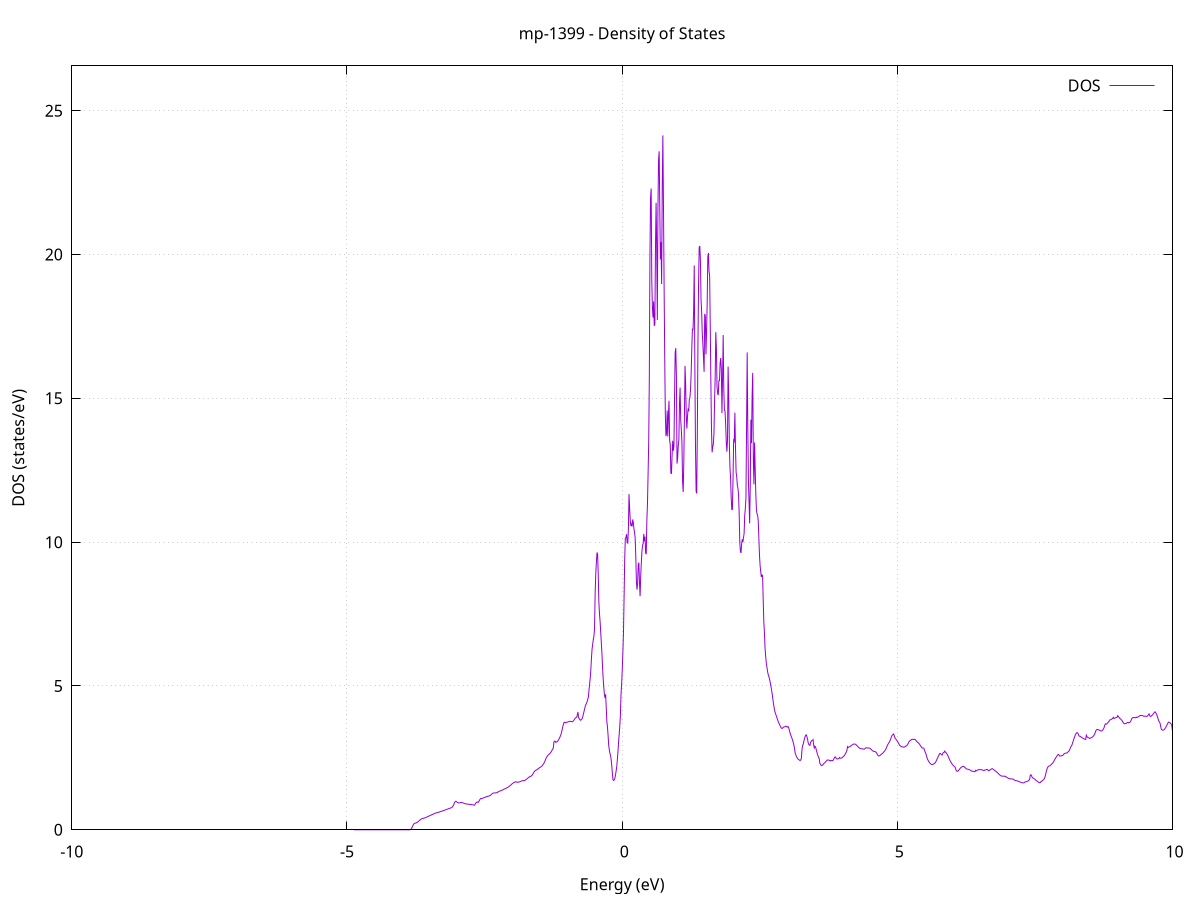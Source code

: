 set title 'mp-1399 - Density of States'
set xlabel 'Energy (eV)'
set ylabel 'DOS (states/eV)'
set grid
set xrange [-10:10]
set yrange [0:26.557]
set xzeroaxis lt -1
set terminal png size 800,600
set output 'mp-1399_dos_gnuplot.png'
plot '-' using 1:2 with lines title 'DOS'
-4.874000 0.000000
-4.862800 0.000000
-4.851700 0.000000
-4.840500 0.000000
-4.829300 0.000000
-4.818100 0.000000
-4.806900 0.000000
-4.795700 0.000000
-4.784600 0.000000
-4.773400 0.000000
-4.762200 0.000000
-4.751000 0.000000
-4.739800 0.000000
-4.728600 0.000000
-4.717500 0.000000
-4.706300 0.000000
-4.695100 0.000000
-4.683900 0.000000
-4.672700 0.000000
-4.661500 0.000000
-4.650400 0.000000
-4.639200 0.000000
-4.628000 0.000000
-4.616800 0.000000
-4.605600 0.000000
-4.594500 0.000000
-4.583300 0.000000
-4.572100 0.000000
-4.560900 0.000000
-4.549700 0.000000
-4.538500 0.000000
-4.527400 0.000000
-4.516200 0.000000
-4.505000 0.000000
-4.493800 0.000000
-4.482600 0.000000
-4.471400 0.000000
-4.460300 0.000000
-4.449100 0.000000
-4.437900 0.000000
-4.426700 0.000000
-4.415500 0.000000
-4.404300 0.000000
-4.393200 0.000000
-4.382000 0.000000
-4.370800 0.000000
-4.359600 0.000000
-4.348400 0.000000
-4.337200 0.000000
-4.326100 0.000000
-4.314900 0.000000
-4.303700 0.000000
-4.292500 0.000000
-4.281300 0.000000
-4.270100 0.000000
-4.259000 0.000000
-4.247800 0.000000
-4.236600 0.000000
-4.225400 0.000000
-4.214200 0.000000
-4.203000 0.000000
-4.191900 0.000000
-4.180700 0.000000
-4.169500 0.000000
-4.158300 0.000000
-4.147100 0.000000
-4.135900 0.000000
-4.124800 0.000000
-4.113600 0.000000
-4.102400 0.000000
-4.091200 0.000000
-4.080000 0.000000
-4.068800 0.000000
-4.057700 0.000000
-4.046500 0.000000
-4.035300 0.000000
-4.024100 0.000000
-4.012900 0.000000
-4.001700 0.000000
-3.990600 0.000000
-3.979400 0.000000
-3.968200 0.000000
-3.957000 0.000000
-3.945800 0.000000
-3.934700 0.000000
-3.923500 0.000000
-3.912300 0.000000
-3.901100 0.000000
-3.889900 0.000000
-3.878700 0.000000
-3.867600 0.000000
-3.856400 0.000100
-3.845200 0.007500
-3.834000 0.027700
-3.822800 0.060600
-3.811600 0.105900
-3.800500 0.154300
-3.789300 0.191100
-3.778100 0.215500
-3.766900 0.227600
-3.755700 0.231300
-3.744500 0.236800
-3.733400 0.246100
-3.722200 0.259300
-3.711000 0.276300
-3.699800 0.294700
-3.688600 0.313700
-3.677400 0.332600
-3.666300 0.350300
-3.655100 0.366700
-3.643900 0.380000
-3.632700 0.389000
-3.621500 0.395500
-3.610300 0.400100
-3.599200 0.404900
-3.588000 0.411200
-3.576800 0.419200
-3.565600 0.428400
-3.554400 0.438200
-3.543200 0.448200
-3.532100 0.458200
-3.520900 0.468200
-3.509700 0.478000
-3.498500 0.487800
-3.487300 0.497500
-3.476100 0.507300
-3.465000 0.517300
-3.453800 0.527100
-3.442600 0.536700
-3.431400 0.546000
-3.420200 0.555000
-3.409000 0.564200
-3.397900 0.573100
-3.386700 0.581100
-3.375500 0.588100
-3.364300 0.594300
-3.353100 0.600100
-3.341900 0.606300
-3.330800 0.612800
-3.319600 0.619700
-3.308400 0.626800
-3.297200 0.633900
-3.286000 0.640900
-3.274800 0.647900
-3.263700 0.655000
-3.252500 0.662200
-3.241300 0.669700
-3.230100 0.677300
-3.218900 0.685200
-3.207800 0.693300
-3.196600 0.701600
-3.185400 0.710000
-3.174200 0.718300
-3.163000 0.726400
-3.151800 0.734100
-3.140700 0.741500
-3.129500 0.748800
-3.118300 0.756300
-3.107100 0.763900
-3.095900 0.771700
-3.084700 0.793600
-3.073600 0.825700
-3.062400 0.862500
-3.051200 0.921800
-3.040000 0.960900
-3.028800 0.988000
-3.017600 0.989900
-3.006500 0.973900
-2.995300 0.953500
-2.984100 0.939000
-2.972900 0.933400
-2.961700 0.934700
-2.950500 0.938700
-2.939400 0.942300
-2.928200 0.945700
-2.917000 0.946200
-2.905800 0.943900
-2.894600 0.937300
-2.883400 0.928600
-2.872300 0.919300
-2.861100 0.911000
-2.849900 0.904500
-2.838700 0.899600
-2.827500 0.895900
-2.816300 0.893300
-2.805200 0.891000
-2.794000 0.888500
-2.782800 0.885700
-2.771600 0.882600
-2.760400 0.879500
-2.749200 0.876700
-2.738100 0.874300
-2.726900 0.872200
-2.715700 0.869000
-2.704500 0.864500
-2.693300 0.859900
-2.682100 0.855200
-2.671000 0.887900
-2.659800 0.922600
-2.648600 0.950600
-2.637400 0.967800
-2.626200 0.959300
-2.615000 0.952100
-2.603900 0.981100
-2.592700 1.025100
-2.581500 1.061700
-2.570300 1.086000
-2.559100 1.084200
-2.548000 1.086500
-2.536800 1.093100
-2.525600 1.102400
-2.514400 1.111500
-2.503200 1.119400
-2.492000 1.128400
-2.480900 1.138100
-2.469700 1.148300
-2.458500 1.156400
-2.447300 1.160700
-2.436100 1.165800
-2.424900 1.172300
-2.413800 1.179700
-2.402600 1.188000
-2.391400 1.196700
-2.380200 1.219000
-2.369000 1.242100
-2.357800 1.262100
-2.346700 1.272800
-2.335500 1.277300
-2.324300 1.281100
-2.313100 1.281800
-2.301900 1.281900
-2.290700 1.283100
-2.279600 1.287700
-2.268400 1.296400
-2.257200 1.310500
-2.246000 1.325100
-2.234800 1.335800
-2.223600 1.344800
-2.212500 1.352600
-2.201300 1.360800
-2.190100 1.369600
-2.178900 1.378900
-2.167700 1.388700
-2.156500 1.399300
-2.145400 1.410100
-2.134200 1.420800
-2.123000 1.431400
-2.111800 1.442000
-2.100600 1.452500
-2.089400 1.463300
-2.078300 1.475100
-2.067100 1.488600
-2.055900 1.504100
-2.044700 1.519800
-2.033500 1.537200
-2.022300 1.556000
-2.011200 1.576700
-2.000000 1.596700
-1.988800 1.614000
-1.977600 1.627900
-1.966400 1.640000
-1.955200 1.651700
-1.944100 1.663500
-1.932900 1.673400
-1.921700 1.663000
-1.910500 1.652200
-1.899300 1.648400
-1.888200 1.654200
-1.877000 1.660100
-1.865800 1.666300
-1.854600 1.673400
-1.843400 1.681500
-1.832200 1.690500
-1.821100 1.700300
-1.809900 1.704900
-1.798700 1.706500
-1.787500 1.708400
-1.776300 1.711500
-1.765100 1.722200
-1.754000 1.734800
-1.742800 1.749600
-1.731600 1.765900
-1.720400 1.784400
-1.709200 1.804900
-1.698000 1.823600
-1.686900 1.837700
-1.675700 1.847500
-1.664500 1.856700
-1.653300 1.869600
-1.642100 1.888200
-1.630900 1.909800
-1.619800 1.944200
-1.608600 1.981500
-1.597400 2.018500
-1.586200 2.043600
-1.575000 2.060900
-1.563800 2.073400
-1.552700 2.083400
-1.541500 2.097500
-1.530300 2.115300
-1.519100 2.132500
-1.507900 2.148600
-1.496700 2.162800
-1.485600 2.176100
-1.474400 2.189800
-1.463200 2.203400
-1.452000 2.228200
-1.440800 2.257300
-1.429600 2.291300
-1.418500 2.323800
-1.407300 2.365000
-1.396100 2.419200
-1.384900 2.473200
-1.373700 2.521200
-1.362500 2.553900
-1.351400 2.580600
-1.340200 2.607200
-1.329000 2.625900
-1.317800 2.642400
-1.306600 2.663800
-1.295400 2.693500
-1.284300 2.729700
-1.273100 2.767600
-1.261900 2.806500
-1.250700 2.841400
-1.239500 3.052700
-1.228400 3.081500
-1.217200 3.077800
-1.206000 3.038200
-1.194800 3.047900
-1.183600 3.062200
-1.172400 3.081800
-1.161300 3.109700
-1.150100 3.145900
-1.138900 3.189800
-1.127700 3.237100
-1.116500 3.283600
-1.105300 3.355900
-1.094200 3.447300
-1.083000 3.547000
-1.071800 3.636600
-1.060600 3.712000
-1.049400 3.739500
-1.038200 3.731500
-1.027100 3.716600
-1.015900 3.721500
-1.004700 3.738600
-0.993500 3.746900
-0.982300 3.749400
-0.971100 3.756300
-0.960000 3.767100
-0.948800 3.772500
-0.937600 3.768700
-0.926400 3.762500
-0.915200 3.756300
-0.904000 3.756800
-0.892900 3.770800
-0.881700 3.793500
-0.870500 3.827000
-0.859300 3.866500
-0.848100 3.890200
-0.836900 3.898900
-0.825800 3.916100
-0.814600 3.992700
-0.803400 4.094100
-0.792200 3.909800
-0.781000 3.865000
-0.769800 3.831500
-0.758700 3.808700
-0.747500 3.815100
-0.736300 3.839200
-0.725100 3.869800
-0.713900 3.937600
-0.702700 4.037300
-0.691600 4.122100
-0.680400 4.209900
-0.669200 4.305900
-0.658000 4.352100
-0.646800 4.399700
-0.635600 4.465400
-0.624500 4.538000
-0.613300 4.616800
-0.602100 4.861600
-0.590900 5.069500
-0.579700 5.280800
-0.568600 5.579500
-0.557400 5.972600
-0.546200 6.287900
-0.535000 6.457400
-0.523800 6.621000
-0.512600 6.731500
-0.501500 6.995200
-0.490300 8.246200
-0.479100 8.910500
-0.467900 9.300900
-0.456700 9.639500
-0.445500 9.579300
-0.434400 8.875000
-0.423200 7.916800
-0.412000 7.519600
-0.400800 7.243300
-0.389600 6.879200
-0.378400 6.503300
-0.367300 6.133600
-0.356100 5.641900
-0.344900 5.256600
-0.333700 4.960000
-0.322500 4.705200
-0.311300 4.582800
-0.300200 4.709900
-0.289000 4.246500
-0.277800 3.756800
-0.266600 3.566800
-0.255400 3.277500
-0.244200 2.927200
-0.233100 2.783000
-0.221900 2.654100
-0.210700 2.581400
-0.199500 2.437400
-0.188300 2.220300
-0.177100 1.944400
-0.166000 1.734900
-0.154800 1.712700
-0.143600 1.735900
-0.132400 1.790600
-0.121200 1.900900
-0.110000 2.033300
-0.098900 2.185300
-0.087700 2.417100
-0.076500 2.707900
-0.065300 3.031300
-0.054100 3.313600
-0.042900 3.608000
-0.031800 3.976100
-0.020600 4.718400
-0.009400 5.050600
0.001800 5.565300
0.013000 6.145800
0.024200 6.850500
0.035300 8.089600
0.046500 9.407200
0.057700 10.133600
0.068900 10.153900
0.080100 10.275800
0.091200 9.994100
0.102400 9.968200
0.113600 10.467900
0.124800 11.669100
0.136000 11.177700
0.147200 10.767300
0.158300 10.564000
0.169500 10.621300
0.180700 10.543100
0.191900 10.788600
0.203100 10.672600
0.214300 10.469800
0.225400 10.336900
0.236600 10.146500
0.247800 9.503000
0.259000 8.639300
0.270200 8.349800
0.281400 8.573500
0.292500 9.224100
0.303700 9.287200
0.314900 8.587900
0.326100 8.117700
0.337300 8.820200
0.348500 9.281200
0.359600 9.679900
0.370800 9.882900
0.382000 9.956300
0.393200 10.285200
0.404400 10.029900
0.415600 10.188500
0.426700 9.623500
0.437900 9.580900
0.449100 10.752800
0.460300 11.347300
0.471500 12.385500
0.482700 13.477300
0.493800 15.718700
0.505000 19.903500
0.516200 21.965100
0.527400 22.291600
0.538600 19.079100
0.549800 18.177600
0.560900 17.808200
0.572100 18.370300
0.583300 17.519500
0.594500 17.580600
0.605700 20.264900
0.616900 21.796500
0.628000 20.224700
0.639200 17.722400
0.650400 21.608100
0.661600 23.282500
0.672800 23.587400
0.684000 21.579700
0.695100 19.830400
0.706300 20.428900
0.717500 18.973600
0.728700 22.333200
0.739900 24.142400
0.751000 21.690100
0.762200 18.956000
0.773400 16.478400
0.784600 14.446600
0.795800 13.688400
0.807000 13.779600
0.818100 14.576200
0.829300 13.670700
0.840500 14.412000
0.851700 14.917100
0.862900 13.542600
0.874100 13.386600
0.885200 12.399300
0.896400 12.388500
0.907600 13.020300
0.918800 13.525400
0.930000 13.176800
0.941200 13.340300
0.952300 15.070700
0.963500 16.589800
0.974700 16.744000
0.985900 15.720700
0.997100 12.730300
1.008300 12.919600
1.019400 13.351400
1.030600 13.547600
1.041800 14.815800
1.053000 15.371700
1.064200 14.247000
1.075400 13.904500
1.086500 13.452400
1.097700 12.124000
1.108900 11.742500
1.120100 12.740300
1.131300 14.318000
1.142500 16.126600
1.153600 15.499200
1.164800 14.398200
1.176000 13.947400
1.187200 14.356400
1.198400 14.647300
1.209600 14.548300
1.220700 14.963000
1.231900 15.032500
1.243100 15.329200
1.254300 15.886100
1.265500 16.717800
1.276700 17.419200
1.287800 17.369600
1.299000 18.056700
1.310200 19.620200
1.321400 16.071900
1.332600 13.344400
1.343800 11.777900
1.354900 11.693400
1.366100 13.799600
1.377300 16.899800
1.388500 18.979800
1.399700 20.241100
1.410800 20.295700
1.422000 19.798300
1.433200 18.447700
1.444400 18.025200
1.455600 17.255100
1.466800 16.892100
1.477900 16.407300
1.489100 15.920600
1.500300 17.936400
1.511500 17.858900
1.522700 16.526300
1.533900 17.337600
1.545000 18.271300
1.556200 19.915400
1.567400 20.053200
1.578600 19.427900
1.589800 19.247600
1.601000 17.494500
1.612100 15.576400
1.623300 13.926200
1.634500 13.121100
1.645700 13.315000
1.656900 13.405300
1.668100 13.771800
1.679200 14.867400
1.690400 15.727100
1.701600 17.300900
1.712800 16.721400
1.724000 15.407500
1.735200 15.167200
1.746300 15.108400
1.757500 15.606500
1.768700 15.613700
1.779900 16.216000
1.791100 16.402100
1.802300 16.017200
1.813400 14.486800
1.824600 15.702200
1.835800 17.198800
1.847000 15.312100
1.858200 14.585200
1.869400 14.561400
1.880500 14.099400
1.891700 13.486300
1.902900 13.145900
1.914100 13.549300
1.925300 16.101800
1.936500 15.006600
1.947600 13.477800
1.958800 12.598800
1.970000 12.237000
1.981200 11.557000
1.992400 11.131400
2.003600 11.137900
2.014700 12.189800
2.025900 13.542800
2.037100 13.505300
2.048300 14.499900
2.059500 13.288000
2.070600 12.423800
2.081800 12.282600
2.093000 11.979000
2.104200 11.866900
2.115400 11.643500
2.126600 10.977700
2.137700 9.975300
2.148900 9.673400
2.160100 9.624600
2.171300 9.939800
2.182500 10.097900
2.193700 9.999400
2.204800 10.153000
2.216000 10.301800
2.227200 10.914900
2.238400 11.174700
2.249600 11.543500
2.260800 14.034800
2.271900 16.592700
2.283100 13.960700
2.294300 12.165900
2.305500 11.410500
2.316700 10.651300
2.327900 11.994200
2.339000 14.256200
2.350200 13.439600
2.361400 15.062700
2.372600 15.884700
2.383800 12.846900
2.395000 12.006500
2.406100 13.463500
2.417300 12.574700
2.428500 11.685500
2.439700 11.139600
2.450900 10.977600
2.462100 10.930300
2.473200 10.726800
2.484400 10.124200
2.495600 9.541100
2.506800 9.180900
2.518000 8.970600
2.529200 8.786800
2.540300 8.858500
2.551500 8.840200
2.562700 8.028700
2.573900 7.245200
2.585100 6.853800
2.596300 6.321300
2.607400 6.039900
2.618600 5.809400
2.629800 5.659000
2.641000 5.518400
2.652200 5.409200
2.663400 5.337300
2.674500 5.273300
2.685700 5.171800
2.696900 5.054800
2.708100 4.935300
2.719300 4.808300
2.730400 4.665700
2.741600 4.497700
2.752800 4.346000
2.764000 4.218800
2.775200 4.108300
2.786400 4.037800
2.797500 3.980300
2.808700 3.918800
2.819900 3.850200
2.831100 3.788600
2.842300 3.732900
2.853500 3.685200
2.864600 3.639400
2.875800 3.591500
2.887000 3.551700
2.898200 3.526300
2.909400 3.526400
2.920600 3.545100
2.931700 3.566500
2.942900 3.575000
2.954100 3.580300
2.965300 3.589400
2.976500 3.602100
2.987700 3.587600
2.998800 3.567500
3.010000 3.585500
3.021200 3.577800
3.032400 3.502600
3.043600 3.415500
3.054800 3.340600
3.065900 3.275300
3.077100 3.223200
3.088300 3.164800
3.099500 3.094700
3.110700 3.023700
3.121900 2.932100
3.133000 2.819600
3.144200 2.660300
3.155400 2.603700
3.166600 2.553200
3.177800 2.509600
3.189000 2.473900
3.200100 2.446300
3.211300 2.436000
3.222500 2.419800
3.233700 2.408400
3.244900 2.429900
3.256100 2.477500
3.267200 2.770300
3.278400 2.935300
3.289600 2.967800
3.300800 3.068200
3.312000 3.163000
3.323200 3.233900
3.334300 3.286800
3.345500 3.300600
3.356700 3.237900
3.367900 3.163300
3.379100 3.033100
3.390200 2.970500
3.401400 2.942200
3.412600 2.933400
3.423800 3.031700
3.435000 3.075200
3.446200 3.102700
3.457300 3.109500
3.468500 3.134800
3.479700 2.959600
3.490900 2.845600
3.502100 2.904000
3.513300 2.882200
3.524400 2.805600
3.535600 2.719800
3.546800 2.634900
3.558000 2.575600
3.569200 2.521800
3.580400 2.473100
3.591500 2.320600
3.602700 2.270800
3.613900 2.250000
3.625100 2.229900
3.636300 2.238600
3.647500 2.259300
3.658600 2.290500
3.669800 2.311000
3.681000 2.326100
3.692200 2.349400
3.703400 2.376600
3.714600 2.398500
3.725700 2.425400
3.736900 2.423000
3.748100 2.425100
3.759300 2.419200
3.770500 2.404700
3.781700 2.391800
3.792800 2.408600
3.804000 2.412800
3.815200 2.407200
3.826400 2.407100
3.837600 2.426000
3.848800 2.472900
3.859900 2.515800
3.871100 2.535700
3.882300 2.510100
3.893500 2.469900
3.904700 2.464200
3.915900 2.464600
3.927000 2.465600
3.938200 2.475000
3.949400 2.513100
3.960600 2.491500
3.971800 2.490400
3.983000 2.492000
3.994100 2.501000
4.005300 2.518100
4.016500 2.539800
4.027700 2.560200
4.038900 2.586800
4.050000 2.620100
4.061200 2.658300
4.072400 2.701100
4.083600 2.750100
4.094800 2.888900
4.106000 2.858500
4.117100 2.877600
4.128300 2.880400
4.139500 2.891300
4.150700 2.910400
4.161900 2.926800
4.173100 2.941700
4.184200 2.953700
4.195400 2.966300
4.206600 2.979900
4.217800 2.982900
4.229000 2.980100
4.240200 2.971400
4.251300 2.956500
4.262500 2.934300
4.273700 2.909200
4.284900 2.885500
4.296100 2.863900
4.307300 2.845600
4.318400 2.830500
4.329600 2.822400
4.340800 2.817400
4.352000 2.814100
4.363200 2.811400
4.374400 2.809200
4.385500 2.806900
4.396700 2.800500
4.407900 2.814100
4.419100 2.834500
4.430300 2.853300
4.441500 2.846900
4.452600 2.844100
4.463800 2.843500
4.475000 2.843200
4.486200 2.841900
4.497400 2.837800
4.508600 2.823700
4.519700 2.803600
4.530900 2.782500
4.542100 2.758900
4.553300 2.742800
4.564500 2.734200
4.575700 2.723200
4.586800 2.720400
4.598000 2.717000
4.609200 2.704700
4.620400 2.677500
4.631600 2.639700
4.642800 2.601100
4.653900 2.576200
4.665100 2.565600
4.676300 2.571600
4.687500 2.588300
4.698700 2.605200
4.709800 2.622900
4.721000 2.641500
4.732200 2.659600
4.743400 2.680900
4.754600 2.705500
4.765800 2.730300
4.776900 2.758700
4.788100 2.794100
4.799300 2.836300
4.810500 2.892700
4.821700 2.944300
4.832900 2.981200
4.844000 3.015700
4.855200 3.052600
4.866400 3.092100
4.877600 3.143600
4.888800 3.206300
4.900000 3.266200
4.911100 3.295100
4.922300 3.311800
4.933500 3.329800
4.944700 3.264800
4.955900 3.193900
4.967100 3.163800
4.978200 3.141100
4.989400 3.113600
5.000600 3.082000
5.011800 3.047300
5.023000 3.004700
5.034200 2.964500
5.045300 2.936200
5.056500 2.912200
5.067700 2.897100
5.078900 2.888800
5.090100 2.883400
5.101300 2.877400
5.112400 2.874100
5.123600 2.876500
5.134800 2.882100
5.146000 2.894200
5.157200 2.914400
5.168400 2.915900
5.179500 2.941300
5.190700 2.976900
5.201900 3.020200
5.213100 3.063500
5.224300 3.084500
5.235500 3.103400
5.246600 3.121200
5.257800 3.137800
5.269000 3.146100
5.280200 3.145400
5.291400 3.138100
5.302600 3.144400
5.313700 3.146300
5.324900 3.136400
5.336100 3.113900
5.347300 3.084500
5.358500 3.059900
5.369600 3.041500
5.380800 3.026300
5.392000 3.003600
5.403200 2.974800
5.414400 2.941700
5.425600 2.907100
5.436700 2.877600
5.447900 2.852800
5.459100 2.839000
5.470300 2.842700
5.481500 2.835400
5.492700 2.776200
5.503800 2.710500
5.515000 2.657900
5.526200 2.605200
5.537400 2.517300
5.548600 2.458200
5.559800 2.412800
5.570900 2.375200
5.582100 2.342700
5.593300 2.315700
5.604500 2.293800
5.615700 2.277700
5.626900 2.268600
5.638000 2.271800
5.649200 2.278300
5.660400 2.287500
5.671600 2.300800
5.682800 2.315000
5.694000 2.343400
5.705100 2.389600
5.716300 2.433900
5.727500 2.482800
5.738700 2.528800
5.749900 2.569700
5.761100 2.616600
5.772200 2.654000
5.783400 2.649300
5.794600 2.626000
5.805800 2.603400
5.817000 2.603500
5.828200 2.664200
5.839300 2.688500
5.850500 2.691600
5.861700 2.736400
5.872900 2.701200
5.884100 2.681600
5.895300 2.656200
5.906400 2.622400
5.917600 2.581600
5.928800 2.532800
5.940000 2.480500
5.951200 2.430200
5.962400 2.389900
5.973500 2.350800
5.984700 2.318100
5.995900 2.283500
6.007100 2.255500
6.018300 2.233400
6.029400 2.209000
6.040600 2.193000
6.051800 2.171900
6.063000 2.098700
6.074200 2.050300
6.085400 2.033600
6.096500 2.034100
6.107700 2.051100
6.118900 2.076500
6.130100 2.105600
6.141300 2.134000
6.152500 2.155600
6.163600 2.173900
6.174800 2.186600
6.186000 2.200100
6.197200 2.212500
6.208400 2.199300
6.219600 2.183100
6.230700 2.163300
6.241900 2.139400
6.253100 2.115400
6.264300 2.114000
6.275500 2.109800
6.286700 2.103000
6.297800 2.096500
6.309000 2.088600
6.320200 2.077800
6.331400 2.065100
6.342600 2.050400
6.353800 2.041700
6.364900 2.035900
6.376100 2.031800
6.387300 2.027300
6.398500 2.021900
6.409700 2.015900
6.420900 2.066100
6.432000 2.048600
6.443200 2.061500
6.454400 2.071700
6.465600 2.080000
6.476800 2.091000
6.488000 2.098600
6.499100 2.089400
6.510300 2.085300
6.521500 2.087400
6.532700 2.088400
6.543900 2.081000
6.555100 2.070000
6.566200 2.063700
6.577400 2.061800
6.588600 2.076800
6.599800 2.080900
6.611000 2.084500
6.622200 2.094000
6.633300 2.099000
6.644500 2.081700
6.655700 2.055800
6.666900 2.056100
6.678100 2.070000
6.689200 2.085400
6.700400 2.100800
6.711600 2.114000
6.722800 2.124200
6.734000 2.114500
6.745200 2.097400
6.756300 2.078900
6.767500 2.063700
6.778700 2.050100
6.789900 2.031100
6.801100 2.012400
6.812300 1.998100
6.823400 1.982500
6.834600 1.956000
6.845800 1.934200
6.857000 1.913200
6.868200 1.894900
6.879400 1.878700
6.890500 1.868600
6.901700 1.866500
6.912900 1.866500
6.924100 1.865800
6.935300 1.860900
6.946500 1.857000
6.957600 1.864900
6.968800 1.851300
6.980000 1.835600
6.991200 1.820200
7.002400 1.805700
7.013600 1.794300
7.024700 1.786200
7.035900 1.779700
7.047100 1.774100
7.058300 1.770400
7.069500 1.767100
7.080700 1.763200
7.091800 1.763200
7.103000 1.767100
7.114200 1.746200
7.125400 1.731500
7.136600 1.719600
7.147800 1.711800
7.158900 1.706700
7.170100 1.703100
7.181300 1.697800
7.192500 1.690600
7.203700 1.682000
7.214900 1.672000
7.226000 1.664400
7.237200 1.656200
7.248400 1.646800
7.259600 1.638100
7.270800 1.630600
7.282000 1.628200
7.293100 1.630600
7.304300 1.637600
7.315500 1.651000
7.326700 1.663800
7.337900 1.674300
7.349000 1.680200
7.360200 1.684900
7.371400 1.691300
7.382600 1.704500
7.393800 1.726300
7.405000 1.766100
7.416100 1.901700
7.427300 1.913200
7.438500 1.884200
7.449700 1.823400
7.460900 1.805300
7.472100 1.788500
7.483200 1.772900
7.494400 1.766600
7.505600 1.743400
7.516800 1.723700
7.528000 1.704700
7.539200 1.691400
7.550300 1.676100
7.561500 1.656600
7.572700 1.643400
7.583900 1.633600
7.595100 1.639100
7.606300 1.669300
7.617400 1.681100
7.628600 1.695200
7.639800 1.714100
7.651000 1.732300
7.662200 1.755600
7.673400 1.789400
7.684500 1.845800
7.695700 1.928400
7.706900 2.025000
7.718100 2.102900
7.729300 2.157500
7.740500 2.195900
7.751600 2.211600
7.762800 2.219500
7.774000 2.227700
7.785200 2.242000
7.796400 2.267800
7.807600 2.293200
7.818700 2.311400
7.829900 2.334400
7.841100 2.370500
7.852300 2.413300
7.863500 2.452600
7.874700 2.488800
7.885800 2.524500
7.897000 2.555800
7.908200 2.583400
7.919400 2.612700
7.930600 2.618800
7.941800 2.588400
7.952900 2.562600
7.964100 2.564100
7.975300 2.571100
7.986500 2.570600
7.997700 2.579700
8.008800 2.590000
8.020000 2.609300
8.031200 2.648000
8.042400 2.656400
8.053600 2.662500
8.064800 2.665600
8.075900 2.668900
8.087100 2.679600
8.098300 2.700500
8.109500 2.720600
8.120700 2.739900
8.131900 2.781600
8.143000 2.846500
8.154200 2.889900
8.165400 2.916100
8.176600 2.970000
8.187800 3.035300
8.199000 3.106400
8.210100 3.169300
8.221300 3.226500
8.232500 3.292700
8.243700 3.334200
8.254900 3.360900
8.266100 3.380300
8.277200 3.364500
8.288400 3.330500
8.299600 3.263800
8.310800 3.254100
8.322000 3.245400
8.333200 3.234200
8.344300 3.219700
8.355500 3.203500
8.366700 3.189300
8.377900 3.177100
8.389100 3.163900
8.400300 3.152100
8.411400 3.143400
8.422600 3.140900
8.433800 3.288300
8.445000 3.240400
8.456200 3.216000
8.467400 3.200900
8.478500 3.199900
8.489700 3.180400
8.500900 3.179300
8.512100 3.188000
8.523300 3.199200
8.534500 3.210600
8.545600 3.223300
8.556800 3.243200
8.568000 3.271000
8.579200 3.305700
8.590400 3.348100
8.601600 3.410700
8.612700 3.464200
8.623900 3.483300
8.635100 3.482300
8.646300 3.485300
8.657500 3.471900
8.668600 3.466400
8.679800 3.453000
8.691000 3.439500
8.702200 3.432800
8.713400 3.436500
8.724600 3.455900
8.735700 3.477900
8.746900 3.511200
8.758100 3.559100
8.769300 3.633100
8.780500 3.682600
8.791700 3.672600
8.802800 3.677000
8.814000 3.697900
8.825200 3.720100
8.836400 3.748600
8.847600 3.776900
8.858800 3.813700
8.869900 3.825100
8.881100 3.833000
8.892300 3.843500
8.903500 3.859300
8.914700 3.880600
8.925900 3.909200
8.937000 3.868800
8.948200 3.879500
8.959400 3.887700
8.970600 3.898300
8.981800 3.908500
8.993000 3.909300
9.004100 3.967100
9.015300 3.938400
9.026500 3.911400
9.037700 3.882800
9.048900 3.858000
9.060100 3.853500
9.071200 3.818300
9.082400 3.798500
9.093600 3.762700
9.104800 3.719700
9.116000 3.699800
9.127200 3.684800
9.138300 3.688300
9.149500 3.691900
9.160700 3.696600
9.171900 3.714000
9.183100 3.731800
9.194300 3.731600
9.205400 3.716400
9.216600 3.727900
9.227800 3.742700
9.239000 3.764700
9.250200 3.821700
9.261400 3.870100
9.272500 3.889400
9.283700 3.905100
9.294900 3.901300
9.306100 3.894400
9.317300 3.898600
9.328400 3.894100
9.339600 3.917500
9.350800 3.902000
9.362000 3.909300
9.373200 3.919900
9.384400 3.934600
9.395500 3.952500
9.406700 3.969000
9.417900 3.974100
9.429100 3.978700
9.440300 3.974500
9.451500 3.970600
9.462600 3.964500
9.473800 3.947000
9.485000 3.945300
9.496200 3.947800
9.507400 3.949900
9.518600 3.945700
9.529700 3.940900
9.540900 3.949800
9.552100 3.969200
9.563300 4.002500
9.574500 4.028800
9.585700 3.967400
9.596800 3.940800
9.608000 3.944700
9.619200 3.960600
9.630400 3.984000
9.641600 4.005900
9.652800 4.032900
9.663900 4.061200
9.675100 4.096400
9.686300 4.096800
9.697500 4.066300
9.708700 4.024500
9.719900 3.969500
9.731000 3.903100
9.742200 3.831600
9.753400 3.771700
9.764600 3.741600
9.775800 3.691800
9.787000 3.573200
9.798100 3.494400
9.809300 3.473600
9.820500 3.463800
9.831700 3.462600
9.842900 3.473800
9.854100 3.493100
9.865200 3.519900
9.876400 3.555600
9.887600 3.596200
9.898800 3.638000
9.910000 3.684000
9.921200 3.727800
9.932300 3.744700
9.943500 3.724600
9.954700 3.717400
9.965900 3.698700
9.977100 3.671600
9.988300 3.621700
9.999400 3.433600
10.010600 3.360300
10.021800 3.308400
10.033000 3.264000
10.044200 3.229100
10.055300 3.206500
10.066500 3.222900
10.077700 3.251400
10.088900 3.276400
10.100100 3.299200
10.111300 3.329400
10.122400 3.383400
10.133600 3.387100
10.144800 3.373500
10.156000 3.390400
10.167200 3.433700
10.178400 3.485400
10.189500 3.537500
10.200700 3.602900
10.211900 3.675800
10.223100 3.720700
10.234300 3.770500
10.245500 3.826100
10.256600 3.893600
10.267800 3.930500
10.279000 3.944900
10.290200 3.963600
10.301400 3.983100
10.312600 3.983700
10.323700 3.985900
10.334900 3.989500
10.346100 3.988200
10.357300 3.981300
10.368500 3.971300
10.379700 3.963100
10.390800 3.952100
10.402000 3.936200
10.413200 3.924100
10.424400 3.929200
10.435600 3.944300
10.446800 3.948000
10.457900 3.941400
10.469100 3.940500
10.480300 3.947000
10.491500 3.935000
10.502700 3.917900
10.513900 3.906800
10.525000 3.889400
10.536200 3.872500
10.547400 3.827300
10.558600 3.815300
10.569800 3.815700
10.581000 3.801500
10.592100 3.812000
10.603300 3.833600
10.614500 3.837900
10.625700 3.843600
10.636900 3.859300
10.648100 3.886300
10.659200 3.839400
10.670400 3.761700
10.681600 3.694800
10.692800 3.655000
10.704000 3.629700
10.715100 3.600000
10.726300 3.582700
10.737500 3.593100
10.748700 3.621500
10.759900 3.653600
10.771100 3.611100
10.782200 3.609600
10.793400 3.621700
10.804600 3.621700
10.815800 3.614500
10.827000 3.630200
10.838200 3.642200
10.849300 3.630400
10.860500 3.634600
10.871700 3.641800
10.882900 3.651500
10.894100 3.668100
10.905300 3.690900
10.916400 3.715600
10.927600 3.752200
10.938800 3.845000
10.950000 3.890200
10.961200 3.890800
10.972400 3.892700
10.983500 3.887600
10.994700 3.875500
11.005900 3.856900
11.017100 3.849900
11.028300 3.857300
11.039500 3.868300
11.050600 3.875500
11.061800 3.847800
11.073000 3.845300
11.084200 3.879700
11.095400 3.859500
11.106600 3.778100
11.117700 3.764900
11.128900 3.706000
11.140100 3.675300
11.151300 3.687400
11.162500 3.697100
11.173700 3.708400
11.184800 3.723500
11.196000 3.753000
11.207200 3.778100
11.218400 3.761000
11.229600 3.733100
11.240800 3.732000
11.251900 3.745100
11.263100 3.769200
11.274300 3.841200
11.285500 3.829200
11.296700 3.819100
11.307900 3.802400
11.319000 3.784300
11.330200 3.755100
11.341400 3.710500
11.352600 3.656000
11.363800 3.638300
11.374900 3.623600
11.386100 3.612000
11.397300 3.607100
11.408500 3.636200
11.419700 3.691200
11.430900 3.754500
11.442000 3.741800
11.453200 3.724200
11.464400 3.720500
11.475600 3.715500
11.486800 3.705500
11.498000 3.700600
11.509100 3.698100
11.520300 3.694600
11.531500 3.690100
11.542700 3.684400
11.553900 3.679700
11.565100 3.674500
11.576200 3.662900
11.587400 3.646600
11.598600 3.642900
11.609800 3.637900
11.621000 3.632600
11.632200 3.633900
11.643300 3.627000
11.654500 3.614000
11.665700 3.608800
11.676900 3.602300
11.688100 3.615700
11.699300 3.564100
11.710400 3.530300
11.721600 3.536900
11.732800 3.550600
11.744000 3.567200
11.755200 3.592600
11.766400 3.629100
11.777500 3.668100
11.788700 3.653100
11.799900 3.626700
11.811100 3.563100
11.822300 3.554700
11.833500 3.545000
11.844600 3.548100
11.855800 3.549300
11.867000 3.555600
11.878200 3.582100
11.889400 3.584100
11.900600 3.552800
11.911700 3.503400
11.922900 3.483300
11.934100 3.508100
11.945300 3.524200
11.956500 3.545800
11.967700 3.570200
11.978800 3.587000
11.990000 3.588700
12.001200 3.583300
12.012400 3.561100
12.023600 3.529200
12.034700 3.503900
12.045900 3.486600
12.057100 3.472300
12.068300 3.457400
12.079500 3.446100
12.090700 3.439600
12.101800 3.440100
12.113000 3.446500
12.124200 3.456500
12.135400 3.479100
12.146600 3.494000
12.157800 3.512100
12.168900 3.535100
12.180100 3.561300
12.191300 3.586100
12.202500 3.619700
12.213700 3.649000
12.224900 3.679700
12.236000 3.697800
12.247200 3.682500
12.258400 3.683300
12.269600 3.669900
12.280800 3.671800
12.292000 3.653800
12.303100 3.607000
12.314300 3.573400
12.325500 3.523600
12.336700 3.477800
12.347900 3.437200
12.359100 3.432800
12.370200 3.443900
12.381400 3.457000
12.392600 3.472300
12.403800 3.486400
12.415000 3.491100
12.426200 3.506100
12.437300 3.533500
12.448500 3.560400
12.459700 3.573000
12.470900 3.582900
12.482100 3.591500
12.493300 3.600000
12.504400 3.617400
12.515600 3.644800
12.526800 3.675600
12.538000 3.685600
12.549200 3.688400
12.560400 3.691500
12.571500 3.701300
12.582700 3.721300
12.593900 3.750200
12.605100 3.780600
12.616300 3.823200
12.627500 3.854000
12.638600 3.885100
12.649800 3.915000
12.661000 3.944100
12.672200 3.962000
12.683400 3.987500
12.694500 4.027400
12.705700 4.054700
12.716900 4.075300
12.728100 4.099600
12.739300 4.141500
12.750500 4.149800
12.761600 4.153300
12.772800 4.158300
12.784000 4.163900
12.795200 4.181200
12.806400 4.204300
12.817600 4.227600
12.828700 4.255500
12.839900 4.301100
12.851100 4.271100
12.862300 4.211400
12.873500 4.158200
12.884700 4.116800
12.895800 4.090500
12.907000 4.076700
12.918200 4.082500
12.929400 4.103500
12.940600 4.144400
12.951800 4.181600
12.962900 4.221100
12.974100 4.262200
12.985300 4.232700
12.996500 4.228200
13.007700 4.229400
13.018900 4.238800
13.030000 4.251100
13.041200 4.257400
13.052400 4.250200
13.063600 4.233300
13.074800 4.185700
13.086000 4.144300
13.097100 4.126300
13.108300 4.093900
13.119500 4.075500
13.130700 4.133900
13.141900 4.067300
13.153100 4.051400
13.164200 4.035200
13.175400 4.021400
13.186600 4.014000
13.197800 4.022800
13.209000 4.054800
13.220200 4.086700
13.231300 4.108500
13.242500 4.142800
13.253700 4.194500
13.264900 4.255800
13.276100 4.286000
13.287300 4.244300
13.298400 4.173500
13.309600 3.927700
13.320800 3.712300
13.332000 3.714800
13.343200 3.777200
13.354300 3.822000
13.365500 3.866600
13.376700 3.932600
13.387900 4.006700
13.399100 4.039500
13.410300 4.097900
13.421400 4.166200
13.432600 4.180700
13.443800 4.182100
13.455000 4.150200
13.466200 4.133800
13.477400 4.121500
13.488500 4.114800
13.499700 4.143800
13.510900 4.186800
13.522100 4.224500
13.533300 4.257600
13.544500 4.287900
13.555600 4.336800
13.566800 4.382800
13.578000 4.417400
13.589200 4.435000
13.600400 4.431800
13.611600 4.403500
13.622700 4.280500
13.633900 4.279900
13.645100 4.274400
13.656300 4.322300
13.667500 4.279500
13.678700 4.221400
13.689800 4.196000
13.701000 4.195800
13.712200 4.201400
13.723400 4.206500
13.734600 4.202200
13.745800 4.172700
13.756900 4.137900
13.768100 4.082900
13.779300 4.010000
13.790500 3.945400
13.801700 3.886900
13.812900 3.831600
13.824000 3.780100
13.835200 3.735100
13.846400 3.707900
13.857600 3.722900
13.868800 3.716300
13.880000 3.690000
13.891100 3.632700
13.902300 3.591700
13.913500 3.564500
13.924700 3.550000
13.935900 3.549900
13.947100 3.557200
13.958200 3.573200
13.969400 3.620000
13.980600 3.681300
13.991800 3.736200
14.003000 3.729700
14.014100 3.743000
14.025300 3.758400
14.036500 3.791500
14.047700 3.800000
14.058900 3.833800
14.070100 3.855200
14.081200 3.826300
14.092400 3.805000
14.103600 3.797800
14.114800 3.793700
14.126000 3.796100
14.137200 3.801700
14.148300 3.806900
14.159500 3.809400
14.170700 3.810400
14.181900 3.820200
14.193100 3.829900
14.204300 3.839500
14.215400 3.847800
14.226600 3.857700
14.237800 3.875400
14.249000 3.899200
14.260200 3.930600
14.271400 3.985900
14.282500 4.052700
14.293700 4.144700
14.304900 4.222800
14.316100 4.321800
14.327300 4.410000
14.338500 4.487500
14.349600 4.546300
14.360800 4.556900
14.372000 4.543100
14.383200 4.554200
14.394400 4.602400
14.405600 4.663000
14.416700 4.641300
14.427900 4.634200
14.439100 4.610100
14.450300 4.533700
14.461500 4.465900
14.472700 4.431600
14.483800 4.419100
14.495000 4.402800
14.506200 4.418200
14.517400 4.458300
14.528600 4.453200
14.539800 4.412600
14.550900 4.417200
14.562100 4.420400
14.573300 4.494800
14.584500 4.498600
14.595700 4.430200
14.606900 4.351700
14.618000 4.263200
14.629200 4.176300
14.640400 4.097100
14.651600 4.027200
14.662800 3.988900
14.673900 3.977500
14.685100 4.000700
14.696300 4.016000
14.707500 3.948400
14.718700 3.964800
14.729900 3.994400
14.741000 4.051000
14.752200 4.096700
14.763400 4.149400
14.774600 4.215700
14.785800 4.287900
14.797000 4.388800
14.808100 4.208300
14.819300 4.237700
14.830500 4.264800
14.841700 4.290400
14.852900 4.304000
14.864100 4.310300
14.875200 4.323800
14.886400 4.366000
14.897600 4.409200
14.908800 4.406600
14.920000 4.398100
14.931200 4.419200
14.942300 4.388000
14.953500 4.343400
14.964700 4.350400
14.975900 4.338400
14.987100 4.304800
14.998300 4.267300
15.009400 4.210300
15.020600 4.150500
15.031800 4.093200
15.043000 4.027700
15.054200 3.958300
15.065400 3.889400
15.076500 3.870300
15.087700 3.865400
15.098900 3.817500
15.110100 3.802200
15.121300 3.798900
15.132500 3.792200
15.143600 3.792300
15.154800 3.791700
15.166000 3.792600
15.177200 3.820900
15.188400 3.750400
15.199600 3.669800
15.210700 3.616300
15.221900 3.564300
15.233100 3.511400
15.244300 3.466200
15.255500 3.433000
15.266700 3.417600
15.277800 3.427300
15.289000 3.466800
15.300200 3.526800
15.311400 3.589600
15.322600 3.652000
15.333700 3.678000
15.344900 3.673300
15.356100 3.672300
15.367300 3.612600
15.378500 3.547000
15.389700 3.438000
15.400800 3.338900
15.412000 3.268300
15.423200 3.212300
15.434400 3.062200
15.445600 2.947900
15.456800 2.856100
15.467900 2.790800
15.479100 2.751200
15.490300 2.747600
15.501500 2.759600
15.512700 2.757800
15.523900 2.747800
15.535000 2.737200
15.546200 2.728500
15.557400 2.718800
15.568600 2.710900
15.579800 2.711300
15.591000 2.723300
15.602100 2.727800
15.613300 2.734000
15.624500 2.769500
15.635700 2.809300
15.646900 2.847800
15.658100 2.887100
15.669200 2.983200
15.680400 2.780700
15.691600 2.585700
15.702800 2.484900
15.714000 2.387700
15.725200 2.357300
15.736300 2.316200
15.747500 2.296200
15.758700 2.267100
15.769900 2.228800
15.781100 2.175200
15.792300 2.096100
15.803400 2.011200
15.814600 1.935000
15.825800 1.891300
15.837000 1.841500
15.848200 1.791700
15.859400 1.739400
15.870500 1.710100
15.881700 1.573500
15.892900 1.516300
15.904100 1.464000
15.915300 1.415000
15.926500 1.313000
15.937600 1.219800
15.948800 1.127600
15.960000 1.041600
15.971200 0.956900
15.982400 0.865200
15.993500 0.853400
16.004700 0.801600
16.015900 0.754200
16.027100 0.710000
16.038300 0.667500
16.049500 0.626100
16.060600 0.589300
16.071800 0.554300
16.083000 0.521100
16.094200 0.490500
16.105400 0.461900
16.116600 0.434300
16.127700 0.407800
16.138900 0.382600
16.150100 0.359200
16.161300 0.341400
16.172500 0.329300
16.183700 0.357700
16.194800 0.306200
16.206000 0.295700
16.217200 0.290600
16.228400 0.291200
16.239600 0.297300
16.250800 0.308900
16.261900 0.340100
16.273100 0.325400
16.284300 0.306400
16.295500 0.292200
16.306700 0.263500
16.317900 0.229200
16.329000 0.194200
16.340200 0.158500
16.351400 0.122100
16.362600 0.087200
16.373800 0.063300
16.385000 0.045200
16.396100 0.030500
16.407300 0.019100
16.418500 0.011000
16.429700 0.006100
16.440900 0.003500
16.452100 0.001600
16.463200 0.000400
16.474400 0.000000
16.485600 0.000000
16.496800 0.000000
16.508000 0.000000
16.519200 0.000000
16.530300 0.000000
16.541500 0.000000
16.552700 0.000000
16.563900 0.000000
16.575100 0.000000
16.586300 0.000000
16.597400 0.000000
16.608600 0.000000
16.619800 0.000000
16.631000 0.000000
16.642200 0.000000
16.653300 0.000000
16.664500 0.000000
16.675700 0.000000
16.686900 0.000000
16.698100 0.000000
16.709300 0.000000
16.720400 0.000000
16.731600 0.000000
16.742800 0.000000
16.754000 0.000000
16.765200 0.000000
16.776400 0.000000
16.787500 0.000000
16.798700 0.000000
16.809900 0.000000
16.821100 0.000000
16.832300 0.000000
16.843500 0.000000
16.854600 0.000000
16.865800 0.000000
16.877000 0.000000
16.888200 0.000000
16.899400 0.000000
16.910600 0.000000
16.921700 0.000000
16.932900 0.000000
16.944100 0.000000
16.955300 0.000000
16.966500 0.000000
16.977700 0.000000
16.988800 0.000000
17.000000 0.000000
17.011200 0.000000
17.022400 0.000000
17.033600 0.000000
17.044800 0.000000
17.055900 0.000000
17.067100 0.000000
17.078300 0.000000
17.089500 0.000000
17.100700 0.000000
17.111900 0.000000
17.123000 0.000000
17.134200 0.000000
17.145400 0.000000
17.156600 0.000000
17.167800 0.000000
17.179000 0.000000
17.190100 0.000000
17.201300 0.000000
17.212500 0.000000
17.223700 0.000000
17.234900 0.000000
17.246100 0.000000
17.257200 0.000000
17.268400 0.000000
17.279600 0.000000
17.290800 0.000000
17.302000 0.000000
17.313100 0.000000
17.324300 0.000000
17.335500 0.000000
17.346700 0.000000
17.357900 0.000000
17.369100 0.000000
17.380200 0.000000
17.391400 0.000000
17.402600 0.000000
17.413800 0.000000
17.425000 0.000000
17.436200 0.000000
17.447300 0.000000
17.458500 0.000000
17.469700 0.000000
17.480900 0.000000
17.492100 0.000000
e
